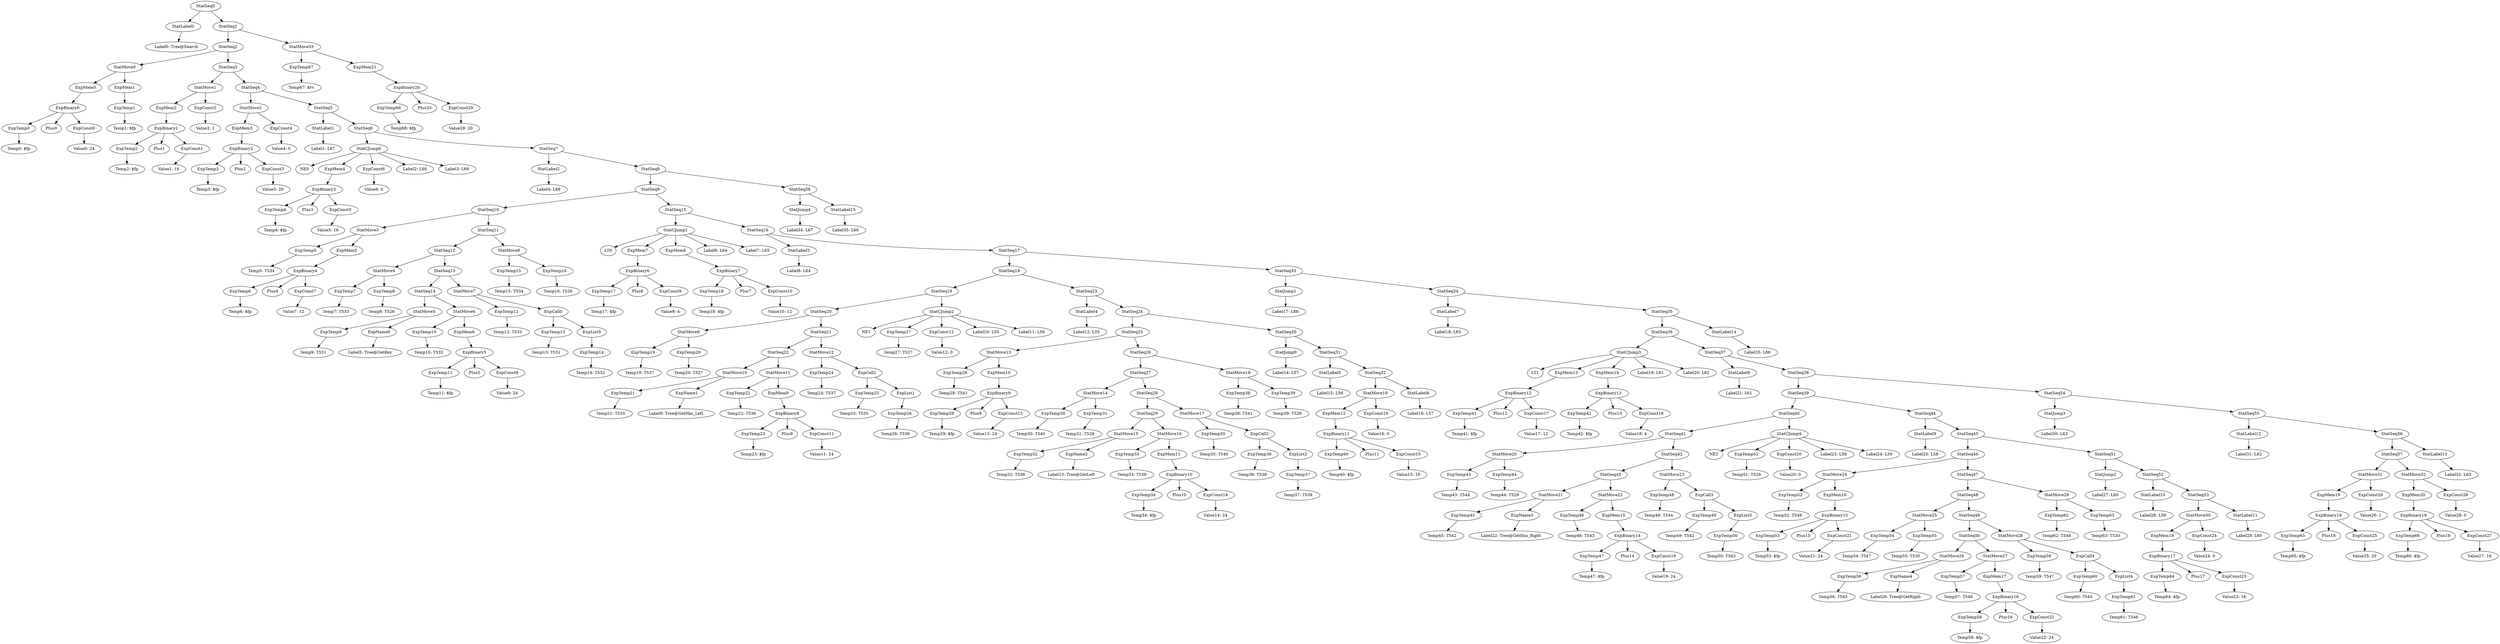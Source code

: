 digraph {
	ordering = out;
	ExpConst29 -> "Value29: 20";
	ExpTemp68 -> "Temp68: $fp";
	StatMove33 -> ExpTemp67;
	StatMove33 -> ExpMem21;
	StatSeq58 -> StatJump4;
	StatSeq58 -> StatLabel15;
	StatSeq8 -> StatSeq9;
	StatSeq8 -> StatSeq58;
	StatSeq35 -> StatSeq36;
	StatSeq35 -> StatLabel14;
	StatSeq56 -> StatSeq57;
	StatSeq56 -> StatLabel13;
	ExpMem20 -> ExpBinary19;
	ExpConst27 -> "Value27: 16";
	ExpBinary19 -> ExpTemp66;
	ExpBinary19 -> Plus19;
	ExpBinary19 -> ExpConst27;
	ExpTemp66 -> "Temp66: $fp";
	StatSeq57 -> StatMove31;
	StatSeq57 -> StatMove32;
	StatMove31 -> ExpMem19;
	StatMove31 -> ExpConst26;
	ExpConst25 -> "Value25: 20";
	ExpTemp65 -> "Temp65: $fp";
	StatJump3 -> "Label30: L63";
	StatSeq38 -> StatSeq39;
	StatSeq38 -> StatSeq54;
	StatLabel11 -> "Label29: L60";
	StatSeq53 -> StatMove30;
	StatSeq53 -> StatLabel11;
	StatMove30 -> ExpMem18;
	StatMove30 -> ExpConst24;
	ExpMem18 -> ExpBinary17;
	ExpMem21 -> ExpBinary20;
	ExpConst23 -> "Value23: 16";
	ExpBinary17 -> ExpTemp64;
	ExpBinary17 -> Plus17;
	ExpBinary17 -> ExpConst23;
	ExpTemp64 -> "Temp64: $fp";
	StatLabel10 -> "Label28: L59";
	StatSeq51 -> StatJump2;
	StatSeq51 -> StatSeq52;
	StatSeq45 -> StatSeq46;
	StatSeq45 -> StatSeq51;
	ExpTemp63 -> "Temp63: T530";
	StatMove29 -> ExpTemp62;
	StatMove29 -> ExpTemp63;
	ExpTemp62 -> "Temp62: T548";
	StatSeq47 -> StatSeq48;
	StatSeq47 -> StatMove29;
	ExpList4 -> ExpTemp61;
	ExpCall4 -> ExpTemp60;
	ExpCall4 -> ExpList4;
	ExpTemp60 -> "Temp60: T545";
	StatMove28 -> ExpTemp59;
	StatMove28 -> ExpCall4;
	ExpTemp59 -> "Temp59: T547";
	StatSeq49 -> StatSeq50;
	StatSeq49 -> StatMove28;
	ExpMem17 -> ExpBinary16;
	ExpBinary16 -> ExpTemp58;
	ExpBinary16 -> Plus16;
	ExpBinary16 -> ExpConst22;
	StatSeq50 -> StatMove26;
	StatSeq50 -> StatMove27;
	ExpName4 -> "Label26: Tree@GetRight";
	ExpTemp56 -> "Temp56: T545";
	StatSeq48 -> StatMove25;
	StatSeq48 -> StatSeq49;
	StatMove25 -> ExpTemp54;
	StatMove25 -> ExpTemp55;
	ExpTemp54 -> "Temp54: T547";
	StatMove24 -> ExpTemp52;
	StatMove24 -> ExpMem16;
	ExpTemp52 -> "Temp52: T548";
	StatSeq39 -> StatSeq40;
	StatSeq39 -> StatSeq44;
	ExpTemp20 -> "Temp20: T527";
	ExpName0 -> "Label5: Tree@GetKey";
	ExpConst8 -> "Value8: 24";
	ExpTemp48 -> "Temp48: T544";
	StatSeq16 -> StatLabel3;
	StatSeq16 -> StatSeq17;
	StatSeq7 -> StatLabel2;
	StatSeq7 -> StatSeq8;
	StatSeq13 -> StatSeq14;
	StatSeq13 -> StatMove7;
	ExpTemp23 -> "Temp23: $fp";
	StatCJump1 -> LT0;
	StatCJump1 -> ExpMem7;
	StatCJump1 -> ExpMem8;
	StatCJump1 -> "Label6: L64";
	StatCJump1 -> "Label7: L65";
	ExpCall3 -> ExpTemp49;
	ExpCall3 -> ExpList3;
	ExpBinary6 -> ExpTemp17;
	ExpBinary6 -> Plus6;
	ExpBinary6 -> ExpConst9;
	ExpTemp16 -> "Temp16: T526";
	StatCJump2 -> NE1;
	StatCJump2 -> ExpTemp27;
	StatCJump2 -> ExpConst12;
	StatCJump2 -> "Label10: L55";
	StatCJump2 -> "Label11: L56";
	StatMove12 -> ExpTemp24;
	StatMove12 -> ExpCall1;
	ExpConst19 -> "Value19: 24";
	StatSeq9 -> StatSeq10;
	StatSeq9 -> StatSeq15;
	ExpCall0 -> ExpTemp13;
	ExpCall0 -> ExpList0;
	ExpTemp13 -> "Temp13: T531";
	StatMove9 -> ExpTemp19;
	StatMove9 -> ExpTemp20;
	StatMove4 -> ExpTemp7;
	StatMove4 -> ExpTemp8;
	StatLabel2 -> "Label4: L68";
	StatMove5 -> ExpTemp9;
	StatMove5 -> ExpName0;
	ExpBinary15 -> ExpTemp53;
	ExpBinary15 -> Plus15;
	ExpBinary15 -> ExpConst21;
	StatSeq20 -> StatMove9;
	StatSeq20 -> StatSeq21;
	ExpTemp43 -> "Temp43: T544";
	ExpTemp10 -> "Temp10: T532";
	StatJump4 -> "Label34: L67";
	ExpMem10 -> ExpBinary9;
	ExpName1 -> "Label9: Tree@GetHas_Left";
	ExpTemp15 -> "Temp15: T534";
	StatLabel14 -> "Label33: L66";
	StatSeq10 -> StatMove3;
	StatSeq10 -> StatSeq11;
	StatMove13 -> ExpTemp28;
	StatMove13 -> ExpMem10;
	ExpTemp17 -> "Temp17: $fp";
	ExpConst3 -> "Value3: 20";
	ExpTemp21 -> "Temp21: T535";
	ExpConst7 -> "Value7: 12";
	ExpTemp24 -> "Temp24: T537";
	ExpTemp31 -> "Temp31: T528";
	StatMove1 -> ExpMem2;
	StatMove1 -> ExpConst2;
	StatSeq5 -> StatLabel1;
	StatSeq5 -> StatSeq6;
	ExpConst22 -> "Value22: 24";
	ExpList0 -> ExpTemp14;
	StatCJump0 -> NE0;
	StatCJump0 -> ExpMem4;
	StatCJump0 -> ExpConst6;
	StatCJump0 -> "Label2: L68";
	StatCJump0 -> "Label3: L69";
	ExpBinary5 -> ExpTemp11;
	ExpBinary5 -> Plus5;
	ExpBinary5 -> ExpConst8;
	ExpBinary7 -> ExpTemp18;
	ExpBinary7 -> Plus7;
	ExpBinary7 -> ExpConst10;
	ExpBinary9 -> ExpTemp29;
	ExpBinary9 -> Plus9;
	ExpBinary9 -> ExpConst13;
	ExpConst28 -> "Value28: 0";
	ExpTemp18 -> "Temp18: $fp";
	ExpTemp8 -> "Temp8: T526";
	ExpMem15 -> ExpBinary14;
	ExpConst1 -> "Value1: 16";
	StatLabel15 -> "Label35: L69";
	ExpTemp45 -> "Temp45: T542";
	ExpTemp53 -> "Temp53: $fp";
	ExpTemp19 -> "Temp19: T537";
	ExpConst24 -> "Value24: 0";
	StatLabel0 -> "Label0: Tree@Search";
	StatSeq1 -> StatSeq2;
	StatSeq1 -> StatMove33;
	StatSeq30 -> StatJump0;
	StatSeq30 -> StatSeq31;
	StatSeq17 -> StatSeq18;
	StatSeq17 -> StatSeq33;
	StatMove2 -> ExpMem3;
	StatMove2 -> ExpConst4;
	ExpBinary13 -> ExpTemp42;
	ExpBinary13 -> Plus13;
	ExpBinary13 -> ExpConst18;
	ExpTemp2 -> "Temp2: $fp";
	StatJump2 -> "Label27: L60";
	ExpTemp51 -> "Temp51: T529";
	StatLabel12 -> "Label31: L62";
	ExpBinary0 -> ExpTemp0;
	ExpBinary0 -> Plus0;
	ExpBinary0 -> ExpConst0;
	StatSeq21 -> StatSeq22;
	StatSeq21 -> StatMove12;
	StatMove10 -> ExpTemp21;
	StatMove10 -> ExpName1;
	ExpMem4 -> ExpBinary3;
	ExpBinary11 -> ExpTemp40;
	ExpBinary11 -> Plus11;
	ExpBinary11 -> ExpConst15;
	ExpTemp32 -> "Temp32: T538";
	StatSeq33 -> StatJump1;
	StatSeq33 -> StatSeq34;
	StatSeq15 -> StatCJump1;
	StatSeq15 -> StatSeq16;
	StatMove15 -> ExpTemp32;
	StatMove15 -> ExpName2;
	StatSeq3 -> StatMove1;
	StatSeq3 -> StatSeq4;
	ExpBinary14 -> ExpTemp47;
	ExpBinary14 -> Plus14;
	ExpBinary14 -> ExpConst19;
	StatMove0 -> ExpMem0;
	StatMove0 -> ExpMem1;
	ExpTemp12 -> "Temp12: T533";
	ExpTemp14 -> "Temp14: T532";
	StatLabel6 -> "Label16: L57";
	ExpTemp33 -> "Temp33: T539";
	StatJump1 -> "Label17: L66";
	StatLabel1 -> "Label1: L67";
	ExpMem8 -> ExpBinary7;
	StatSeq6 -> StatCJump0;
	StatSeq6 -> StatSeq7;
	StatMove17 -> ExpTemp35;
	StatMove17 -> ExpCall2;
	ExpTemp11 -> "Temp11: $fp";
	StatSeq0 -> StatLabel0;
	StatSeq0 -> StatSeq1;
	ExpTemp39 -> "Temp39: T528";
	ExpTemp1 -> "Temp1: $fp";
	ExpBinary4 -> ExpTemp6;
	ExpBinary4 -> Plus4;
	ExpBinary4 -> ExpConst7;
	ExpList1 -> ExpTemp26;
	StatMove23 -> ExpTemp48;
	StatMove23 -> ExpCall3;
	ExpTemp35 -> "Temp35: T540";
	StatSeq55 -> StatLabel12;
	StatSeq55 -> StatSeq56;
	ExpTemp57 -> "Temp57: T546";
	ExpTemp5 -> "Temp5: T534";
	ExpMem16 -> ExpBinary15;
	ExpBinary2 -> ExpTemp3;
	ExpBinary2 -> Plus2;
	ExpBinary2 -> ExpConst3;
	StatSeq52 -> StatLabel10;
	StatSeq52 -> StatSeq53;
	ExpMem3 -> ExpBinary2;
	ExpBinary1 -> ExpTemp2;
	ExpBinary1 -> Plus1;
	ExpBinary1 -> ExpConst1;
	ExpConst10 -> "Value10: 12";
	StatLabel13 -> "Label32: L63";
	StatSeq2 -> StatMove0;
	StatSeq2 -> StatSeq3;
	ExpTemp58 -> "Temp58: $fp";
	ExpMem1 -> ExpTemp1;
	StatSeq11 -> StatSeq12;
	StatSeq11 -> StatMove8;
	ExpMem2 -> ExpBinary1;
	StatSeq42 -> StatSeq43;
	StatSeq42 -> StatMove23;
	ExpMem9 -> ExpBinary8;
	ExpConst6 -> "Value6: 0";
	ExpConst4 -> "Value4: 0";
	StatSeq12 -> StatMove4;
	StatSeq12 -> StatSeq13;
	ExpTemp4 -> "Temp4: $fp";
	StatLabel5 -> "Label15: L56";
	ExpTemp61 -> "Temp61: T546";
	StatMove19 -> ExpMem12;
	StatMove19 -> ExpConst16;
	ExpTemp0 -> "Temp0: $fp";
	StatMove7 -> ExpTemp12;
	StatMove7 -> ExpCall0;
	ExpTemp7 -> "Temp7: T533";
	StatMove27 -> ExpTemp57;
	StatMove27 -> ExpMem17;
	ExpTemp22 -> "Temp22: T536";
	ExpList2 -> ExpTemp37;
	ExpBinary20 -> ExpTemp68;
	ExpBinary20 -> Plus20;
	ExpBinary20 -> ExpConst29;
	ExpTemp28 -> "Temp28: T541";
	StatMove8 -> ExpTemp15;
	StatMove8 -> ExpTemp16;
	StatSeq32 -> StatMove19;
	StatSeq32 -> StatLabel6;
	ExpBinary8 -> ExpTemp23;
	ExpBinary8 -> Plus8;
	ExpBinary8 -> ExpConst11;
	ExpConst5 -> "Value5: 16";
	StatSeq26 -> StatSeq27;
	StatSeq26 -> StatMove18;
	StatMove32 -> ExpMem20;
	StatMove32 -> ExpConst28;
	StatMove22 -> ExpTemp46;
	StatMove22 -> ExpMem15;
	ExpConst0 -> "Value0: 24";
	ExpTemp25 -> "Temp25: T535";
	ExpMem19 -> ExpBinary18;
	ExpCall1 -> ExpTemp25;
	ExpCall1 -> ExpList1;
	ExpTemp26 -> "Temp26: T536";
	ExpTemp41 -> "Temp41: $fp";
	StatSeq22 -> StatMove10;
	StatSeq22 -> StatMove11;
	StatSeq19 -> StatSeq20;
	StatSeq19 -> StatCJump2;
	ExpTemp27 -> "Temp27: T527";
	ExpConst12 -> "Value12: 0";
	StatLabel4 -> "Label12: L55";
	StatSeq23 -> StatLabel4;
	StatSeq23 -> StatSeq24;
	ExpTemp29 -> "Temp29: $fp";
	StatMove3 -> ExpTemp5;
	StatMove3 -> ExpMem5;
	StatSeq25 -> StatMove13;
	StatSeq25 -> StatSeq26;
	ExpTemp30 -> "Temp30: T540";
	StatMove14 -> ExpTemp30;
	StatMove14 -> ExpTemp31;
	ExpTemp9 -> "Temp9: T531";
	StatSeq27 -> StatMove14;
	StatSeq27 -> StatSeq28;
	ExpName2 -> "Label13: Tree@GetLeft";
	StatMove16 -> ExpTemp33;
	StatMove16 -> ExpMem11;
	ExpMem12 -> ExpBinary11;
	ExpConst21 -> "Value21: 24";
	ExpTemp49 -> "Temp49: T542";
	StatLabel7 -> "Label18: L65";
	ExpTemp34 -> "Temp34: $fp";
	ExpBinary10 -> ExpTemp34;
	ExpBinary10 -> Plus10;
	ExpBinary10 -> ExpConst14;
	ExpConst9 -> "Value9: 4";
	ExpConst14 -> "Value14: 24";
	StatSeq28 -> StatSeq29;
	StatSeq28 -> StatMove17;
	StatSeq4 -> StatMove2;
	StatSeq4 -> StatSeq5;
	ExpMem0 -> ExpBinary0;
	ExpTemp36 -> "Temp36: T538";
	ExpConst2 -> "Value2: 1";
	ExpCall2 -> ExpTemp36;
	ExpCall2 -> ExpList2;
	ExpConst11 -> "Value11: 24";
	ExpTemp47 -> "Temp47: $fp";
	ExpTemp37 -> "Temp37: T539";
	ExpTemp38 -> "Temp38: T541";
	StatMove18 -> ExpTemp38;
	StatMove18 -> ExpTemp39;
	StatSeq46 -> StatMove24;
	StatSeq46 -> StatSeq47;
	StatSeq24 -> StatSeq25;
	StatSeq24 -> StatSeq30;
	ExpTemp50 -> "Temp50: T543";
	StatJump0 -> "Label14: L57";
	StatMove11 -> ExpTemp22;
	StatMove11 -> ExpMem9;
	ExpTemp44 -> "Temp44: T529";
	ExpTemp67 -> "Temp67: $rv";
	ExpBinary3 -> ExpTemp4;
	ExpBinary3 -> Plus3;
	ExpBinary3 -> ExpConst5;
	ExpTemp40 -> "Temp40: $fp";
	StatSeq34 -> StatLabel7;
	StatSeq34 -> StatSeq35;
	StatSeq54 -> StatJump3;
	StatSeq54 -> StatSeq55;
	ExpConst15 -> "Value15: 16";
	ExpMem6 -> ExpBinary5;
	ExpConst16 -> "Value16: 0";
	ExpTemp55 -> "Temp55: T530";
	StatCJump3 -> LT1;
	StatCJump3 -> ExpMem13;
	StatCJump3 -> ExpMem14;
	StatCJump3 -> "Label19: L61";
	StatCJump3 -> "Label20: L62";
	ExpMem7 -> ExpBinary6;
	ExpConst13 -> "Value13: 24";
	ExpTemp46 -> "Temp46: T543";
	StatMove6 -> ExpTemp10;
	StatMove6 -> ExpMem6;
	ExpBinary12 -> ExpTemp41;
	ExpBinary12 -> Plus12;
	ExpBinary12 -> ExpConst17;
	ExpConst26 -> "Value26: 1";
	ExpConst18 -> "Value18: 4";
	ExpConst17 -> "Value17: 12";
	StatSeq14 -> StatMove5;
	StatSeq14 -> StatMove6;
	StatCJump4 -> NE2;
	StatCJump4 -> ExpTemp51;
	StatCJump4 -> ExpConst20;
	StatCJump4 -> "Label23: L58";
	StatCJump4 -> "Label24: L59";
	ExpMem13 -> ExpBinary12;
	ExpTemp42 -> "Temp42: $fp";
	StatSeq31 -> StatLabel5;
	StatSeq31 -> StatSeq32;
	ExpMem14 -> ExpBinary13;
	StatMove26 -> ExpTemp56;
	StatMove26 -> ExpName4;
	ExpMem11 -> ExpBinary10;
	StatSeq36 -> StatCJump3;
	StatSeq36 -> StatSeq37;
	ExpBinary18 -> ExpTemp65;
	ExpBinary18 -> Plus18;
	ExpBinary18 -> ExpConst25;
	StatSeq37 -> StatLabel8;
	StatSeq37 -> StatSeq38;
	ExpTemp3 -> "Temp3: $fp";
	ExpTemp6 -> "Temp6: $fp";
	StatLabel8 -> "Label21: L61";
	StatMove20 -> ExpTemp43;
	StatMove20 -> ExpTemp44;
	StatLabel3 -> "Label8: L64";
	StatSeq18 -> StatSeq19;
	StatSeq18 -> StatSeq23;
	StatSeq41 -> StatMove20;
	StatSeq41 -> StatSeq42;
	StatMove21 -> ExpTemp45;
	StatMove21 -> ExpName3;
	ExpName3 -> "Label22: Tree@GetHas_Right";
	StatSeq43 -> StatMove21;
	StatSeq43 -> StatMove22;
	ExpList3 -> ExpTemp50;
	StatSeq40 -> StatSeq41;
	StatSeq40 -> StatCJump4;
	StatSeq29 -> StatMove15;
	StatSeq29 -> StatMove16;
	ExpConst20 -> "Value20: 0";
	StatLabel9 -> "Label25: L58";
	ExpMem5 -> ExpBinary4;
	StatSeq44 -> StatLabel9;
	StatSeq44 -> StatSeq45;
}

